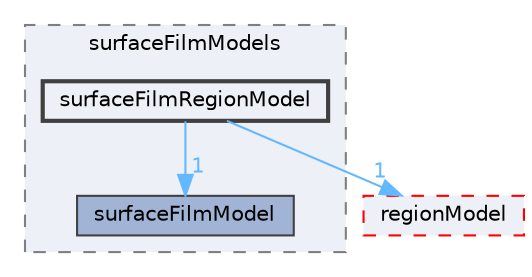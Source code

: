 digraph "src/regionModels/surfaceFilmModels/surfaceFilmRegionModel"
{
 // LATEX_PDF_SIZE
  bgcolor="transparent";
  edge [fontname=Helvetica,fontsize=10,labelfontname=Helvetica,labelfontsize=10];
  node [fontname=Helvetica,fontsize=10,shape=box,height=0.2,width=0.4];
  compound=true
  subgraph clusterdir_76cda00b2119e3ca1b811eb59fd40c16 {
    graph [ bgcolor="#edf0f7", pencolor="grey50", label="surfaceFilmModels", fontname=Helvetica,fontsize=10 style="filled,dashed", URL="dir_76cda00b2119e3ca1b811eb59fd40c16.html",tooltip=""]
  dir_318e28e1a51a420b88bf1d80f47d8e33 [label="surfaceFilmModel", fillcolor="#a2b4d6", color="grey25", style="filled", URL="dir_318e28e1a51a420b88bf1d80f47d8e33.html",tooltip=""];
  dir_9f1eb570a6318b565c636616cce72970 [label="surfaceFilmRegionModel", fillcolor="#edf0f7", color="grey25", style="filled,bold", URL="dir_9f1eb570a6318b565c636616cce72970.html",tooltip=""];
  }
  dir_e1879fa133c4c7d7be31da46fdc26b53 [label="regionModel", fillcolor="#edf0f7", color="red", style="filled,dashed", URL="dir_e1879fa133c4c7d7be31da46fdc26b53.html",tooltip=""];
  dir_9f1eb570a6318b565c636616cce72970->dir_318e28e1a51a420b88bf1d80f47d8e33 [headlabel="1", labeldistance=1.5 headhref="dir_003839_003837.html" href="dir_003839_003837.html" color="steelblue1" fontcolor="steelblue1"];
  dir_9f1eb570a6318b565c636616cce72970->dir_e1879fa133c4c7d7be31da46fdc26b53 [headlabel="1", labeldistance=1.5 headhref="dir_003839_003290.html" href="dir_003839_003290.html" color="steelblue1" fontcolor="steelblue1"];
}

